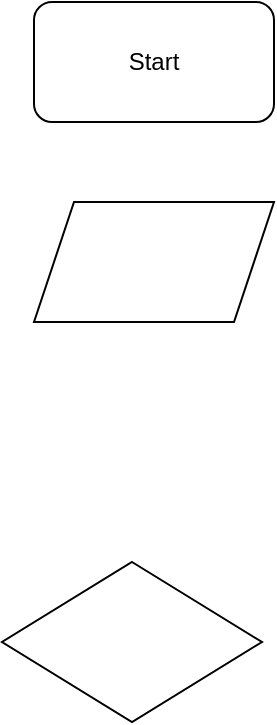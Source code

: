 <mxfile version="21.6.8" type="device">
  <diagram name="Страница — 1" id="as3L06JWmnot2dild0Tz">
    <mxGraphModel dx="732" dy="622" grid="1" gridSize="10" guides="1" tooltips="1" connect="1" arrows="1" fold="1" page="1" pageScale="1" pageWidth="827" pageHeight="1169" math="0" shadow="0">
      <root>
        <mxCell id="0" />
        <mxCell id="1" parent="0" />
        <mxCell id="B4tNh-O1DBcCCkFyCfUT-2" value="Start" style="rounded=1;whiteSpace=wrap;html=1;" vertex="1" parent="1">
          <mxGeometry x="300" y="20" width="120" height="60" as="geometry" />
        </mxCell>
        <mxCell id="B4tNh-O1DBcCCkFyCfUT-4" value="" style="rhombus;whiteSpace=wrap;html=1;" vertex="1" parent="1">
          <mxGeometry x="284" y="300" width="130" height="80" as="geometry" />
        </mxCell>
        <mxCell id="B4tNh-O1DBcCCkFyCfUT-5" value="" style="shape=parallelogram;perimeter=parallelogramPerimeter;whiteSpace=wrap;html=1;fixedSize=1;" vertex="1" parent="1">
          <mxGeometry x="300" y="120" width="120" height="60" as="geometry" />
        </mxCell>
      </root>
    </mxGraphModel>
  </diagram>
</mxfile>
